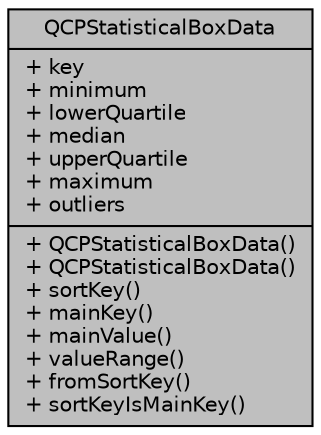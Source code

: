 digraph "QCPStatisticalBoxData"
{
  edge [fontname="Helvetica",fontsize="10",labelfontname="Helvetica",labelfontsize="10"];
  node [fontname="Helvetica",fontsize="10",shape=record];
  Node1180 [label="{QCPStatisticalBoxData\n|+ key\l+ minimum\l+ lowerQuartile\l+ median\l+ upperQuartile\l+ maximum\l+ outliers\l|+ QCPStatisticalBoxData()\l+ QCPStatisticalBoxData()\l+ sortKey()\l+ mainKey()\l+ mainValue()\l+ valueRange()\l+ fromSortKey()\l+ sortKeyIsMainKey()\l}",height=0.2,width=0.4,color="black", fillcolor="grey75", style="filled", fontcolor="black"];
}
